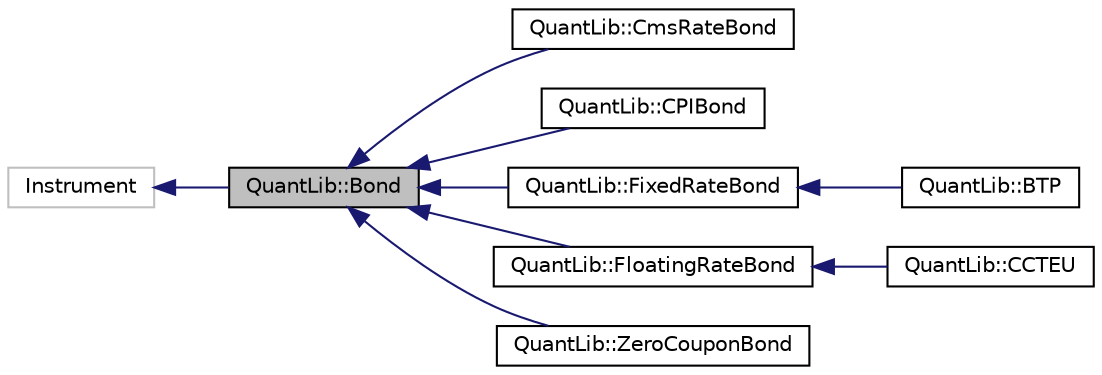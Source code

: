 digraph "QuantLib::Bond"
{
  edge [fontname="Helvetica",fontsize="10",labelfontname="Helvetica",labelfontsize="10"];
  node [fontname="Helvetica",fontsize="10",shape=record];
  rankdir="LR";
  Node1 [label="QuantLib::Bond",height=0.2,width=0.4,color="black", fillcolor="grey75", style="filled", fontcolor="black"];
  Node2 -> Node1 [dir="back",color="midnightblue",fontsize="10",style="solid"];
  Node2 [label="Instrument",height=0.2,width=0.4,color="grey75", fillcolor="white", style="filled"];
  Node1 -> Node3 [dir="back",color="midnightblue",fontsize="10",style="solid"];
  Node3 [label="QuantLib::CmsRateBond",height=0.2,width=0.4,color="black", fillcolor="white", style="filled",URL="$class_quant_lib_1_1_cms_rate_bond.html",tooltip="CMS-rate bond. "];
  Node1 -> Node4 [dir="back",color="midnightblue",fontsize="10",style="solid"];
  Node4 [label="QuantLib::CPIBond",height=0.2,width=0.4,color="black", fillcolor="white", style="filled",URL="$class_quant_lib_1_1_c_p_i_bond.html"];
  Node1 -> Node5 [dir="back",color="midnightblue",fontsize="10",style="solid"];
  Node5 [label="QuantLib::FixedRateBond",height=0.2,width=0.4,color="black", fillcolor="white", style="filled",URL="$class_quant_lib_1_1_fixed_rate_bond.html",tooltip="fixed-rate bond "];
  Node5 -> Node6 [dir="back",color="midnightblue",fontsize="10",style="solid"];
  Node6 [label="QuantLib::BTP",height=0.2,width=0.4,color="black", fillcolor="white", style="filled",URL="$class_quant_lib_1_1_b_t_p.html",tooltip="Italian BTP (Buono Poliennali del Tesoro) fixed rate bond. "];
  Node1 -> Node7 [dir="back",color="midnightblue",fontsize="10",style="solid"];
  Node7 [label="QuantLib::FloatingRateBond",height=0.2,width=0.4,color="black", fillcolor="white", style="filled",URL="$class_quant_lib_1_1_floating_rate_bond.html",tooltip="floating-rate bond (possibly capped and/or floored) "];
  Node7 -> Node8 [dir="back",color="midnightblue",fontsize="10",style="solid"];
  Node8 [label="QuantLib::CCTEU",height=0.2,width=0.4,color="black", fillcolor="white", style="filled",URL="$class_quant_lib_1_1_c_c_t_e_u.html"];
  Node1 -> Node9 [dir="back",color="midnightblue",fontsize="10",style="solid"];
  Node9 [label="QuantLib::ZeroCouponBond",height=0.2,width=0.4,color="black", fillcolor="white", style="filled",URL="$class_quant_lib_1_1_zero_coupon_bond.html",tooltip="zero-coupon bond "];
}
